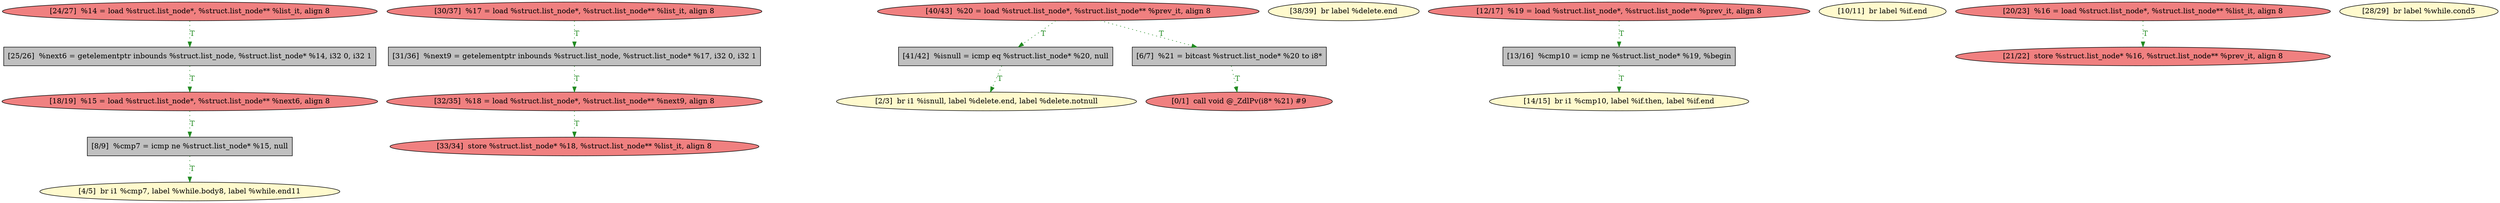 
digraph G {


node959 [fillcolor=grey,label="[25/26]  %next6 = getelementptr inbounds %struct.list_node, %struct.list_node* %14, i32 0, i32 1",shape=rectangle,style=filled ]
node957 [fillcolor=lightcoral,label="[30/37]  %17 = load %struct.list_node*, %struct.list_node** %list_it, align 8",shape=ellipse,style=filled ]
node956 [fillcolor=grey,label="[41/42]  %isnull = icmp eq %struct.list_node* %20, null",shape=rectangle,style=filled ]
node955 [fillcolor=lemonchiffon,label="[38/39]  br label %delete.end",shape=ellipse,style=filled ]
node949 [fillcolor=grey,label="[8/9]  %cmp7 = icmp ne %struct.list_node* %15, null",shape=rectangle,style=filled ]
node951 [fillcolor=lightcoral,label="[0/1]  call void @_ZdlPv(i8* %21) #9",shape=ellipse,style=filled ]
node941 [fillcolor=lightcoral,label="[12/17]  %19 = load %struct.list_node*, %struct.list_node** %prev_it, align 8",shape=ellipse,style=filled ]
node948 [fillcolor=grey,label="[6/7]  %21 = bitcast %struct.list_node* %20 to i8*",shape=rectangle,style=filled ]
node939 [fillcolor=grey,label="[13/16]  %cmp10 = icmp ne %struct.list_node* %19, %begin",shape=rectangle,style=filled ]
node944 [fillcolor=lightcoral,label="[32/35]  %18 = load %struct.list_node*, %struct.list_node** %next9, align 8",shape=ellipse,style=filled ]
node942 [fillcolor=lemonchiffon,label="[10/11]  br label %if.end",shape=ellipse,style=filled ]
node940 [fillcolor=lightcoral,label="[21/22]  store %struct.list_node* %16, %struct.list_node** %prev_it, align 8",shape=ellipse,style=filled ]
node952 [fillcolor=lightcoral,label="[40/43]  %20 = load %struct.list_node*, %struct.list_node** %prev_it, align 8",shape=ellipse,style=filled ]
node943 [fillcolor=lightcoral,label="[18/19]  %15 = load %struct.list_node*, %struct.list_node** %next6, align 8",shape=ellipse,style=filled ]
node945 [fillcolor=lemonchiffon,label="[2/3]  br i1 %isnull, label %delete.end, label %delete.notnull",shape=ellipse,style=filled ]
node946 [fillcolor=lemonchiffon,label="[14/15]  br i1 %cmp10, label %if.then, label %if.end",shape=ellipse,style=filled ]
node958 [fillcolor=lemonchiffon,label="[28/29]  br label %while.cond5",shape=ellipse,style=filled ]
node947 [fillcolor=grey,label="[31/36]  %next9 = getelementptr inbounds %struct.list_node, %struct.list_node* %17, i32 0, i32 1",shape=rectangle,style=filled ]
node960 [fillcolor=lightcoral,label="[20/23]  %16 = load %struct.list_node*, %struct.list_node** %list_it, align 8",shape=ellipse,style=filled ]
node953 [fillcolor=lightcoral,label="[24/27]  %14 = load %struct.list_node*, %struct.list_node** %list_it, align 8",shape=ellipse,style=filled ]
node950 [fillcolor=lemonchiffon,label="[4/5]  br i1 %cmp7, label %while.body8, label %while.end11",shape=ellipse,style=filled ]
node954 [fillcolor=lightcoral,label="[33/34]  store %struct.list_node* %18, %struct.list_node** %list_it, align 8",shape=ellipse,style=filled ]

node953->node959 [style=dotted,color=forestgreen,label="T",fontcolor=forestgreen ]
node952->node948 [style=dotted,color=forestgreen,label="T",fontcolor=forestgreen ]
node943->node949 [style=dotted,color=forestgreen,label="T",fontcolor=forestgreen ]
node941->node939 [style=dotted,color=forestgreen,label="T",fontcolor=forestgreen ]
node944->node954 [style=dotted,color=forestgreen,label="T",fontcolor=forestgreen ]
node948->node951 [style=dotted,color=forestgreen,label="T",fontcolor=forestgreen ]
node952->node956 [style=dotted,color=forestgreen,label="T",fontcolor=forestgreen ]
node947->node944 [style=dotted,color=forestgreen,label="T",fontcolor=forestgreen ]
node957->node947 [style=dotted,color=forestgreen,label="T",fontcolor=forestgreen ]
node939->node946 [style=dotted,color=forestgreen,label="T",fontcolor=forestgreen ]
node949->node950 [style=dotted,color=forestgreen,label="T",fontcolor=forestgreen ]
node960->node940 [style=dotted,color=forestgreen,label="T",fontcolor=forestgreen ]
node959->node943 [style=dotted,color=forestgreen,label="T",fontcolor=forestgreen ]
node956->node945 [style=dotted,color=forestgreen,label="T",fontcolor=forestgreen ]


}
